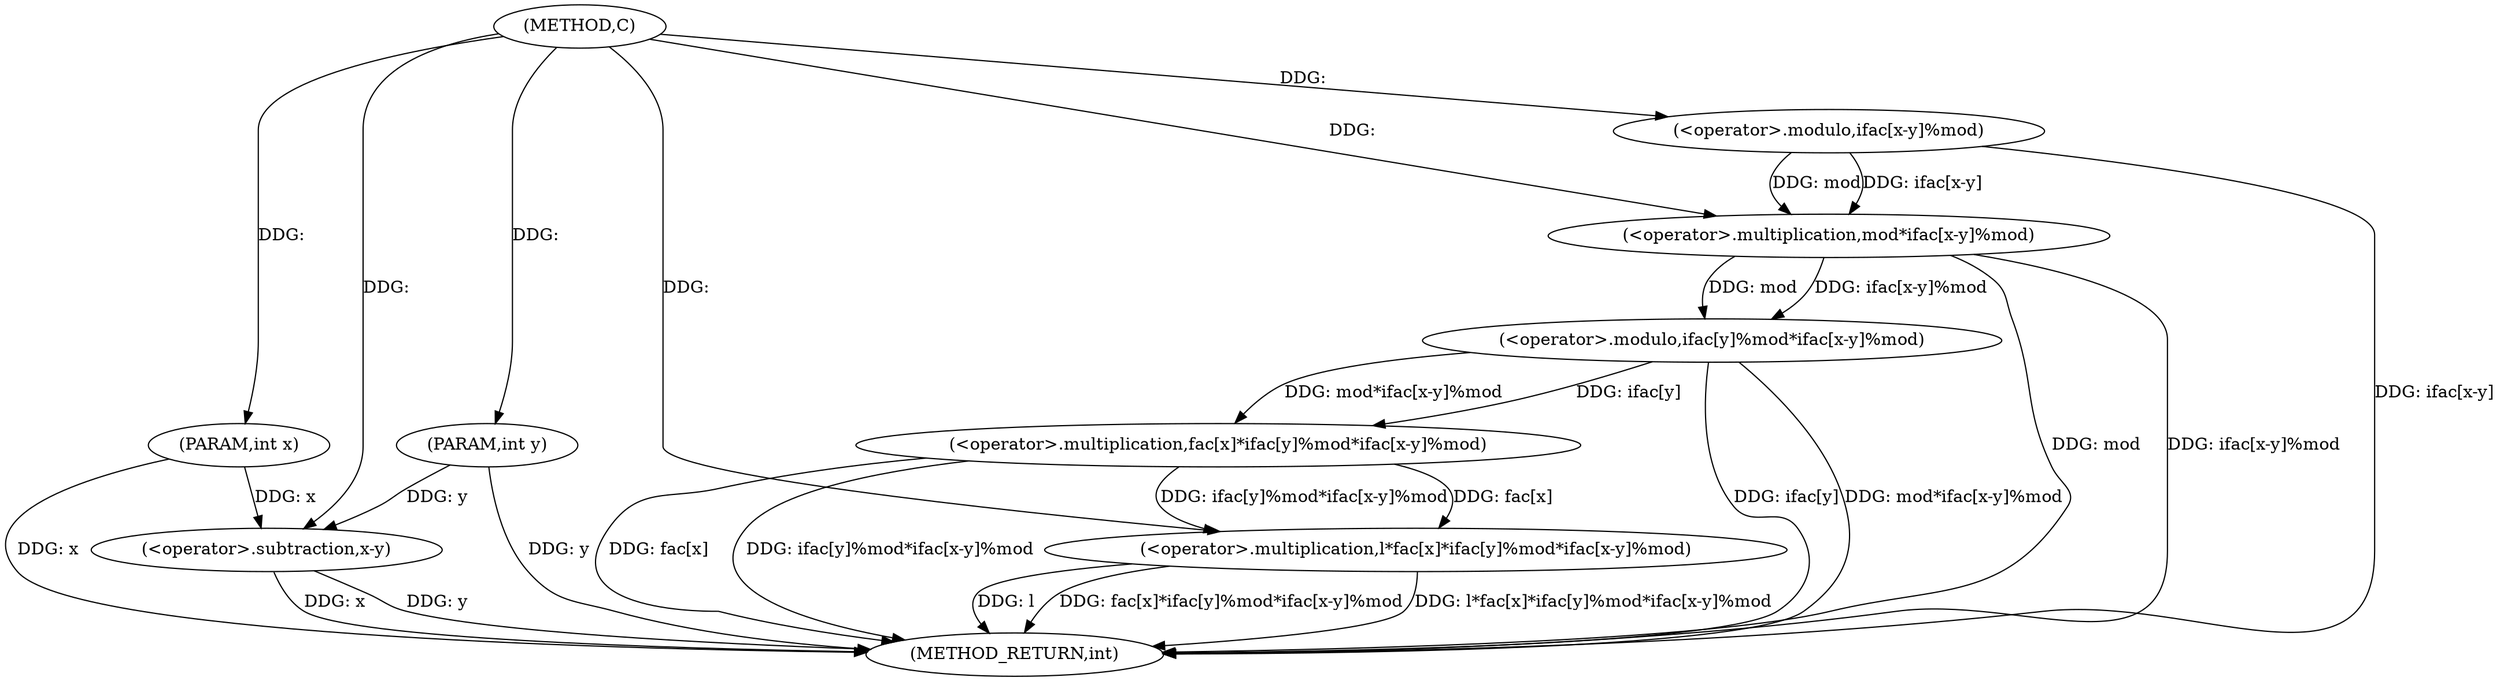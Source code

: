 digraph "C" {  
"1000393" [label = "(METHOD,C)" ]
"1000417" [label = "(METHOD_RETURN,int)" ]
"1000394" [label = "(PARAM,int x)" ]
"1000395" [label = "(PARAM,int y)" ]
"1000398" [label = "(<operator>.multiplication,l*fac[x]*ifac[y]%mod*ifac[x-y]%mod)" ]
"1000400" [label = "(<operator>.multiplication,fac[x]*ifac[y]%mod*ifac[x-y]%mod)" ]
"1000404" [label = "(<operator>.modulo,ifac[y]%mod*ifac[x-y]%mod)" ]
"1000408" [label = "(<operator>.multiplication,mod*ifac[x-y]%mod)" ]
"1000410" [label = "(<operator>.modulo,ifac[x-y]%mod)" ]
"1000413" [label = "(<operator>.subtraction,x-y)" ]
  "1000394" -> "1000417"  [ label = "DDG: x"] 
  "1000395" -> "1000417"  [ label = "DDG: y"] 
  "1000400" -> "1000417"  [ label = "DDG: fac[x]"] 
  "1000404" -> "1000417"  [ label = "DDG: ifac[y]"] 
  "1000408" -> "1000417"  [ label = "DDG: mod"] 
  "1000413" -> "1000417"  [ label = "DDG: x"] 
  "1000413" -> "1000417"  [ label = "DDG: y"] 
  "1000410" -> "1000417"  [ label = "DDG: ifac[x-y]"] 
  "1000408" -> "1000417"  [ label = "DDG: ifac[x-y]%mod"] 
  "1000404" -> "1000417"  [ label = "DDG: mod*ifac[x-y]%mod"] 
  "1000400" -> "1000417"  [ label = "DDG: ifac[y]%mod*ifac[x-y]%mod"] 
  "1000398" -> "1000417"  [ label = "DDG: fac[x]*ifac[y]%mod*ifac[x-y]%mod"] 
  "1000398" -> "1000417"  [ label = "DDG: l*fac[x]*ifac[y]%mod*ifac[x-y]%mod"] 
  "1000398" -> "1000417"  [ label = "DDG: l"] 
  "1000393" -> "1000394"  [ label = "DDG: "] 
  "1000393" -> "1000395"  [ label = "DDG: "] 
  "1000393" -> "1000398"  [ label = "DDG: "] 
  "1000400" -> "1000398"  [ label = "DDG: ifac[y]%mod*ifac[x-y]%mod"] 
  "1000400" -> "1000398"  [ label = "DDG: fac[x]"] 
  "1000404" -> "1000400"  [ label = "DDG: ifac[y]"] 
  "1000404" -> "1000400"  [ label = "DDG: mod*ifac[x-y]%mod"] 
  "1000408" -> "1000404"  [ label = "DDG: ifac[x-y]%mod"] 
  "1000408" -> "1000404"  [ label = "DDG: mod"] 
  "1000410" -> "1000408"  [ label = "DDG: mod"] 
  "1000393" -> "1000408"  [ label = "DDG: "] 
  "1000410" -> "1000408"  [ label = "DDG: ifac[x-y]"] 
  "1000393" -> "1000410"  [ label = "DDG: "] 
  "1000394" -> "1000413"  [ label = "DDG: x"] 
  "1000393" -> "1000413"  [ label = "DDG: "] 
  "1000395" -> "1000413"  [ label = "DDG: y"] 
}
